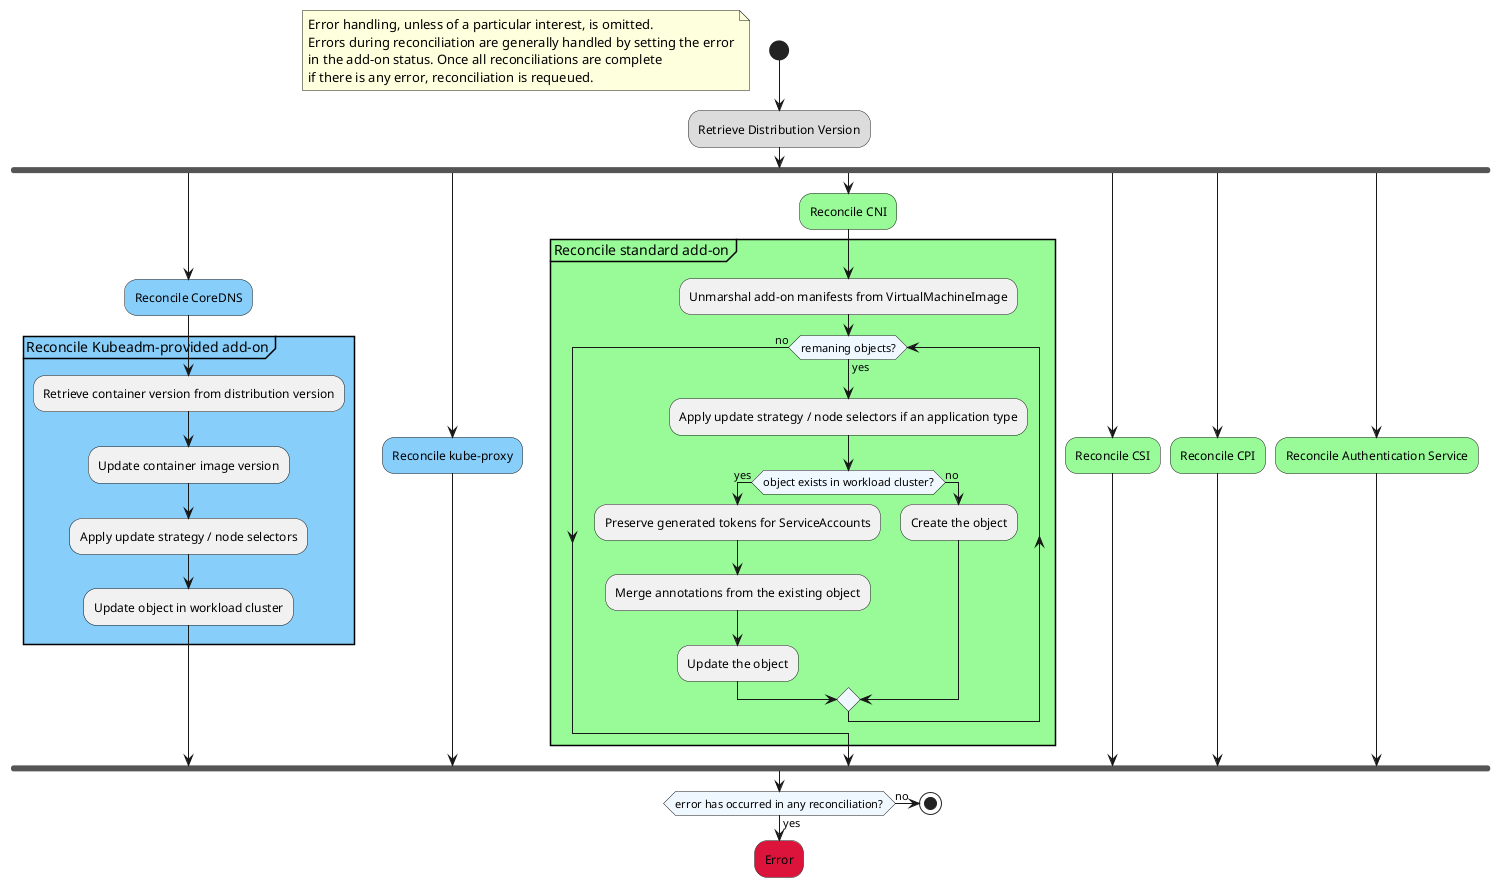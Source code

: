 @startuml addon-reconciliation

!define KubeadmAddOn LightSkyBlue
!define StandardAddOn PaleGreen
skinparam activityDiamondBackgroundColor AliceBlue

start;

floating note left
  Error handling, unless of a particular interest, is omitted.
  Errors during reconciliation are generally handled by setting the error
  in the add-on status. Once all reconciliations are complete
  if there is any error, reconciliation is requeued.
end note

#Gainsboro:Retrieve Distribution Version;

fork
  #KubeadmAddOn:Reconcile CoreDNS;
  partition "Reconcile Kubeadm-provided add-on" #KubeadmAddOn {
    :Retrieve container version from distribution version;
    :Update container image version;
    :Apply update strategy / node selectors;
    :Update object in workload cluster;
  }
fork again
  #KubeadmAddOn:Reconcile kube-proxy;
fork again
  #StandardAddOn:Reconcile CNI;
  partition "Reconcile standard add-on" #StandardAddOn {
    :Unmarshal add-on manifests from VirtualMachineImage;

    while (remaning objects?) is (yes)
      :Apply update strategy / node selectors if an application type;

      if (object exists in workload cluster?) then (yes)
        :Preserve generated tokens for ServiceAccounts;
        :Merge annotations from the existing object;
        :Update the object;
      else (no)
        :Create the object;
      endif
    endwhile (no)
  }
fork again
  #StandardAddOn:Reconcile CSI;
fork again
  #StandardAddOn:Reconcile CPI;
fork again
  #StandardAddOn:Reconcile Authentication Service;
endfork

if (error has occurred in any reconciliation?) then (no)
  stop
else (yes)
  #Crimson:Error;
  detach
endif

@enduml
